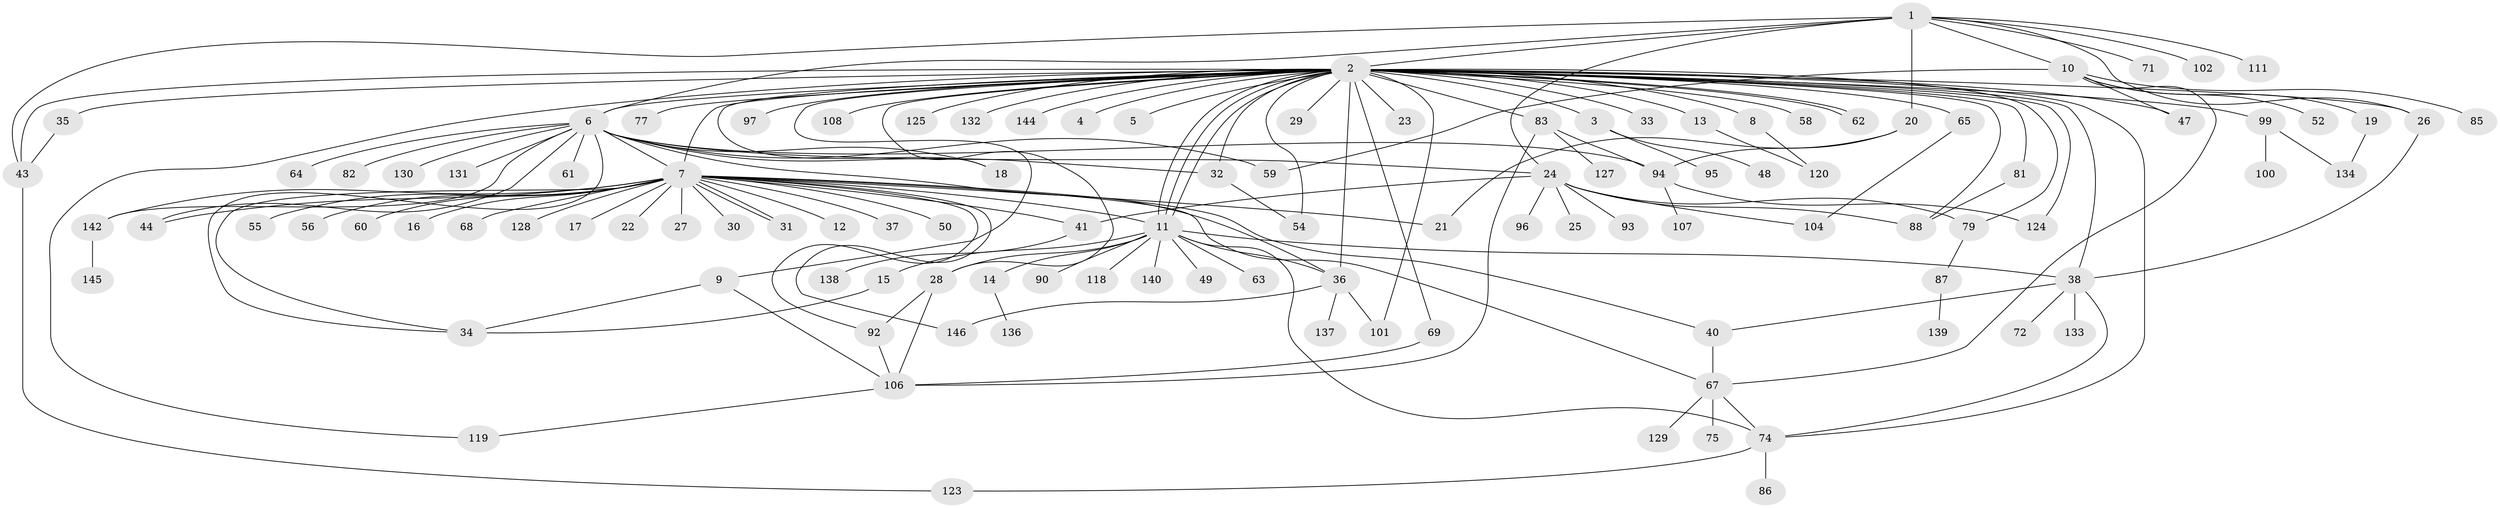 // original degree distribution, {11: 0.00684931506849315, 49: 0.00684931506849315, 3: 0.136986301369863, 1: 0.4863013698630137, 19: 0.00684931506849315, 25: 0.00684931506849315, 2: 0.2191780821917808, 6: 0.02054794520547945, 16: 0.00684931506849315, 4: 0.07534246575342465, 9: 0.00684931506849315, 8: 0.00684931506849315, 5: 0.0136986301369863}
// Generated by graph-tools (version 1.1) at 2025/11/02/27/25 16:11:11]
// undirected, 113 vertices, 164 edges
graph export_dot {
graph [start="1"]
  node [color=gray90,style=filled];
  1 [super="+42"];
  2 [super="+80"];
  3;
  4;
  5;
  6 [super="+89"];
  7 [super="+57"];
  8 [super="+91"];
  9;
  10 [super="+46"];
  11 [super="+112"];
  12;
  13 [super="+78"];
  14;
  15 [super="+39"];
  16;
  17;
  18;
  19 [super="+121"];
  20 [super="+122"];
  21 [super="+84"];
  22 [super="+135"];
  23;
  24 [super="+51"];
  25;
  26 [super="+53"];
  27;
  28 [super="+73"];
  29;
  30 [super="+45"];
  31;
  32 [super="+110"];
  33;
  34;
  35 [super="+98"];
  36 [super="+66"];
  37;
  38 [super="+117"];
  40 [super="+143"];
  41 [super="+105"];
  43;
  44;
  47;
  48;
  49;
  50;
  52;
  54;
  55;
  56;
  58;
  59;
  60;
  61;
  62 [super="+76"];
  63;
  64;
  65 [super="+70"];
  67 [super="+114"];
  68;
  69 [super="+113"];
  71;
  72;
  74 [super="+141"];
  75;
  77;
  79 [super="+115"];
  81;
  82;
  83;
  85;
  86;
  87;
  88 [super="+126"];
  90;
  92 [super="+116"];
  93;
  94;
  95;
  96;
  97;
  99 [super="+103"];
  100;
  101;
  102;
  104;
  106 [super="+109"];
  107;
  108;
  111;
  118;
  119;
  120;
  123;
  124;
  125;
  127;
  128;
  129;
  130;
  131;
  132;
  133;
  134;
  136;
  137;
  138;
  139;
  140;
  142;
  144;
  145;
  146;
  1 -- 2;
  1 -- 6 [weight=2];
  1 -- 10;
  1 -- 20;
  1 -- 24;
  1 -- 26;
  1 -- 43;
  1 -- 71;
  1 -- 102;
  1 -- 111;
  2 -- 3;
  2 -- 4;
  2 -- 5;
  2 -- 6;
  2 -- 8 [weight=2];
  2 -- 9;
  2 -- 11;
  2 -- 11;
  2 -- 11;
  2 -- 13;
  2 -- 18;
  2 -- 23;
  2 -- 26;
  2 -- 29;
  2 -- 32 [weight=2];
  2 -- 33;
  2 -- 35;
  2 -- 36;
  2 -- 38;
  2 -- 43;
  2 -- 47;
  2 -- 54;
  2 -- 58;
  2 -- 62;
  2 -- 62;
  2 -- 65 [weight=2];
  2 -- 69;
  2 -- 74;
  2 -- 77;
  2 -- 79;
  2 -- 81;
  2 -- 83;
  2 -- 97;
  2 -- 99;
  2 -- 101;
  2 -- 108;
  2 -- 119;
  2 -- 124;
  2 -- 125;
  2 -- 132;
  2 -- 144;
  2 -- 7;
  2 -- 28;
  2 -- 88;
  3 -- 48;
  3 -- 95;
  6 -- 7;
  6 -- 18;
  6 -- 34;
  6 -- 44;
  6 -- 59;
  6 -- 61;
  6 -- 64;
  6 -- 82;
  6 -- 94;
  6 -- 130;
  6 -- 131;
  6 -- 142;
  6 -- 32;
  6 -- 36;
  6 -- 24;
  7 -- 12;
  7 -- 16;
  7 -- 17;
  7 -- 21;
  7 -- 22;
  7 -- 27;
  7 -- 30;
  7 -- 31;
  7 -- 31;
  7 -- 34;
  7 -- 37;
  7 -- 40;
  7 -- 44;
  7 -- 50;
  7 -- 55;
  7 -- 56;
  7 -- 60;
  7 -- 92;
  7 -- 128;
  7 -- 142;
  7 -- 146;
  7 -- 67;
  7 -- 11;
  7 -- 68;
  7 -- 41;
  8 -- 120;
  9 -- 34;
  9 -- 106;
  10 -- 19;
  10 -- 52;
  10 -- 59;
  10 -- 85;
  10 -- 47;
  10 -- 67;
  11 -- 14;
  11 -- 15;
  11 -- 28;
  11 -- 38;
  11 -- 49;
  11 -- 63;
  11 -- 74;
  11 -- 90;
  11 -- 118;
  11 -- 140;
  11 -- 36;
  13 -- 120;
  14 -- 136;
  15 -- 34;
  19 -- 134;
  20 -- 94;
  20 -- 21;
  24 -- 25;
  24 -- 41;
  24 -- 79;
  24 -- 88;
  24 -- 93;
  24 -- 96;
  24 -- 104;
  26 -- 38;
  28 -- 106;
  28 -- 92;
  32 -- 54;
  35 -- 43;
  36 -- 146;
  36 -- 101;
  36 -- 137;
  38 -- 40;
  38 -- 72;
  38 -- 133;
  38 -- 74;
  40 -- 67;
  41 -- 138;
  43 -- 123;
  65 -- 104;
  67 -- 75;
  67 -- 129;
  67 -- 74;
  69 -- 106;
  74 -- 86;
  74 -- 123;
  79 -- 87;
  81 -- 88;
  83 -- 94;
  83 -- 106;
  83 -- 127;
  87 -- 139;
  92 -- 106;
  94 -- 107;
  94 -- 124;
  99 -- 100;
  99 -- 134;
  106 -- 119;
  142 -- 145;
}
